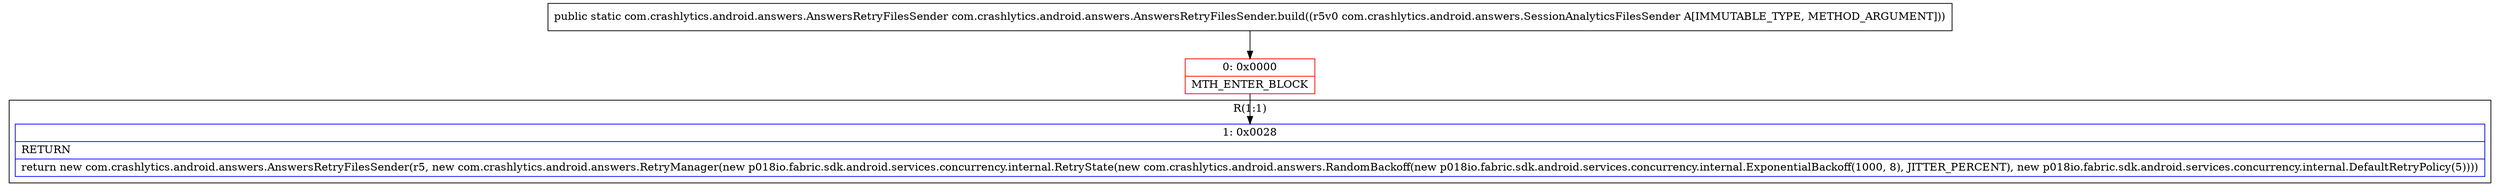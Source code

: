 digraph "CFG forcom.crashlytics.android.answers.AnswersRetryFilesSender.build(Lcom\/crashlytics\/android\/answers\/SessionAnalyticsFilesSender;)Lcom\/crashlytics\/android\/answers\/AnswersRetryFilesSender;" {
subgraph cluster_Region_655779923 {
label = "R(1:1)";
node [shape=record,color=blue];
Node_1 [shape=record,label="{1\:\ 0x0028|RETURN\l|return new com.crashlytics.android.answers.AnswersRetryFilesSender(r5, new com.crashlytics.android.answers.RetryManager(new p018io.fabric.sdk.android.services.concurrency.internal.RetryState(new com.crashlytics.android.answers.RandomBackoff(new p018io.fabric.sdk.android.services.concurrency.internal.ExponentialBackoff(1000, 8), JITTER_PERCENT), new p018io.fabric.sdk.android.services.concurrency.internal.DefaultRetryPolicy(5))))\l}"];
}
Node_0 [shape=record,color=red,label="{0\:\ 0x0000|MTH_ENTER_BLOCK\l}"];
MethodNode[shape=record,label="{public static com.crashlytics.android.answers.AnswersRetryFilesSender com.crashlytics.android.answers.AnswersRetryFilesSender.build((r5v0 com.crashlytics.android.answers.SessionAnalyticsFilesSender A[IMMUTABLE_TYPE, METHOD_ARGUMENT])) }"];
MethodNode -> Node_0;
Node_0 -> Node_1;
}

